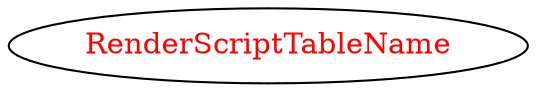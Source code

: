 digraph dependencyGraph {
 concentrate=true;
 ranksep="2.0";
 rankdir="LR"; 
 splines="ortho";
"RenderScriptTableName" [fontcolor="red"];
}